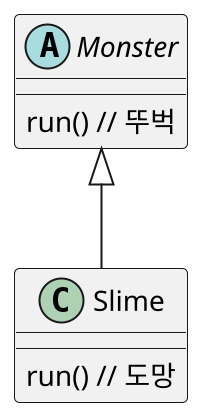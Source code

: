 @startuml

scale 2

class Slime extends Monster {
 run() // 도망
}

abstract class Monster {
 run() // 뚜벅
}

@enduml
